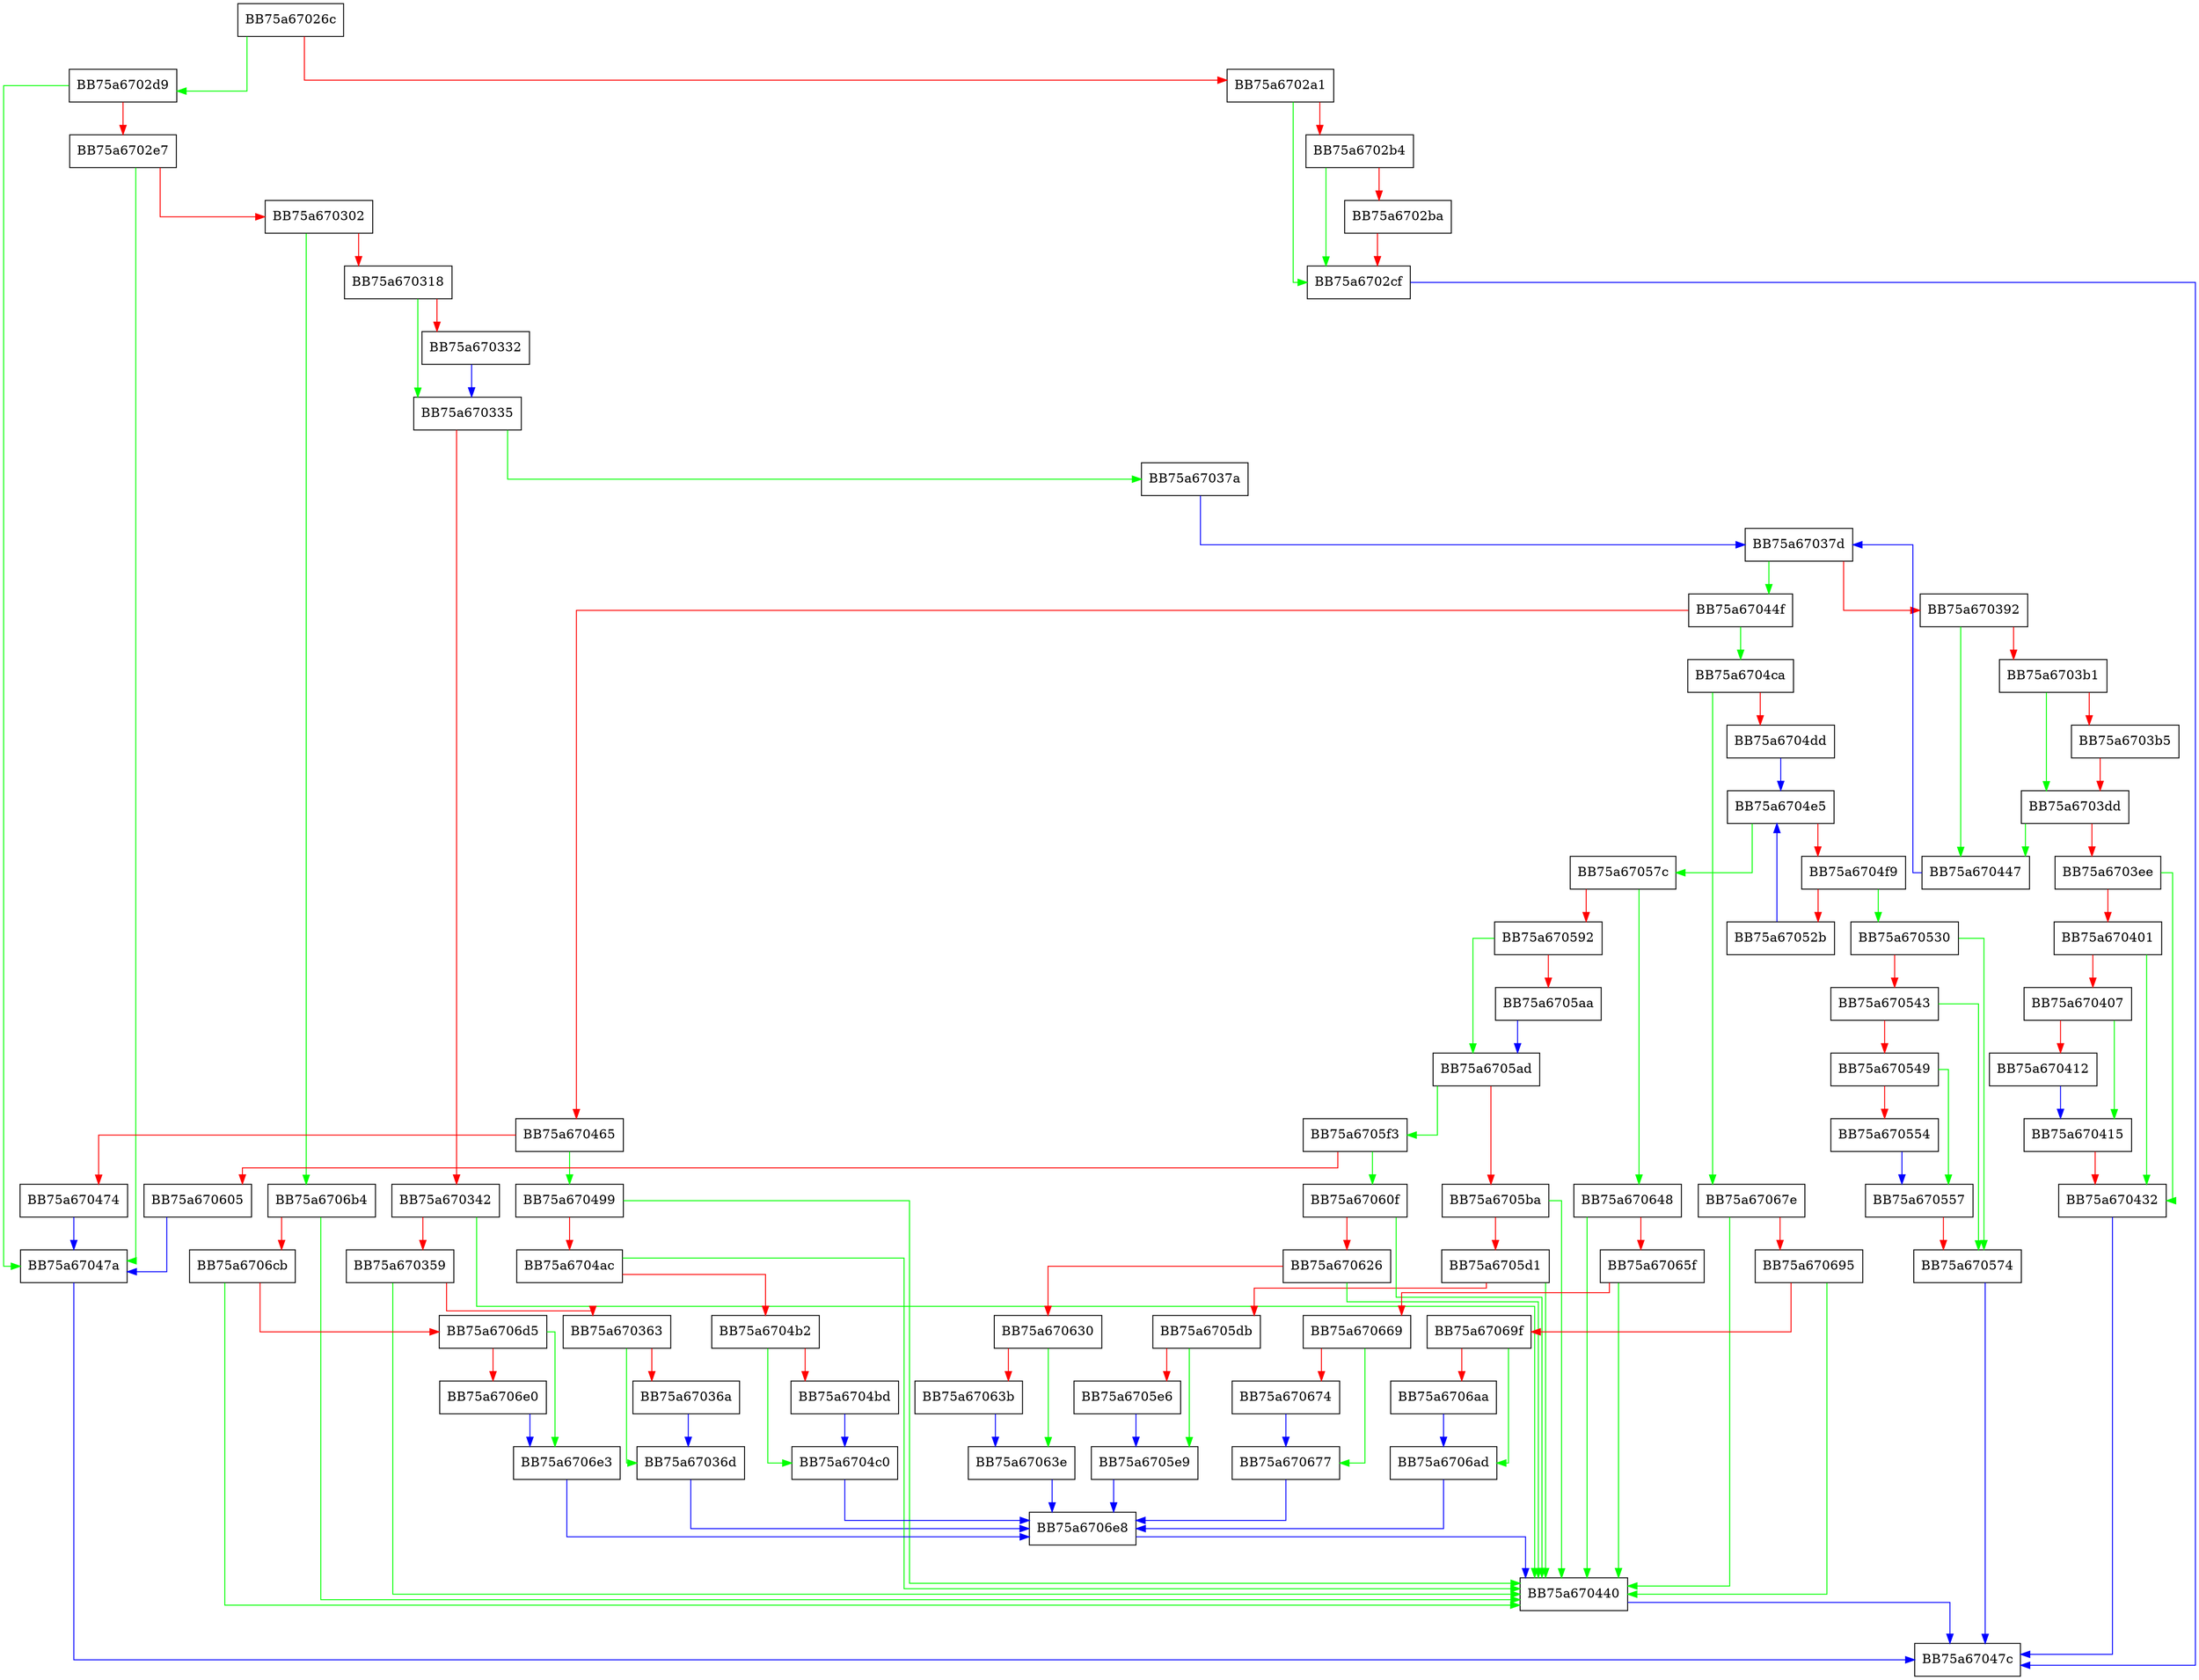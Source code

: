 digraph RecurseAndCreateXml {
  node [shape="box"];
  graph [splines=ortho];
  BB75a67026c -> BB75a6702d9 [color="green"];
  BB75a67026c -> BB75a6702a1 [color="red"];
  BB75a6702a1 -> BB75a6702cf [color="green"];
  BB75a6702a1 -> BB75a6702b4 [color="red"];
  BB75a6702b4 -> BB75a6702cf [color="green"];
  BB75a6702b4 -> BB75a6702ba [color="red"];
  BB75a6702ba -> BB75a6702cf [color="red"];
  BB75a6702cf -> BB75a67047c [color="blue"];
  BB75a6702d9 -> BB75a67047a [color="green"];
  BB75a6702d9 -> BB75a6702e7 [color="red"];
  BB75a6702e7 -> BB75a67047a [color="green"];
  BB75a6702e7 -> BB75a670302 [color="red"];
  BB75a670302 -> BB75a6706b4 [color="green"];
  BB75a670302 -> BB75a670318 [color="red"];
  BB75a670318 -> BB75a670335 [color="green"];
  BB75a670318 -> BB75a670332 [color="red"];
  BB75a670332 -> BB75a670335 [color="blue"];
  BB75a670335 -> BB75a67037a [color="green"];
  BB75a670335 -> BB75a670342 [color="red"];
  BB75a670342 -> BB75a670440 [color="green"];
  BB75a670342 -> BB75a670359 [color="red"];
  BB75a670359 -> BB75a670440 [color="green"];
  BB75a670359 -> BB75a670363 [color="red"];
  BB75a670363 -> BB75a67036d [color="green"];
  BB75a670363 -> BB75a67036a [color="red"];
  BB75a67036a -> BB75a67036d [color="blue"];
  BB75a67036d -> BB75a6706e8 [color="blue"];
  BB75a67037a -> BB75a67037d [color="blue"];
  BB75a67037d -> BB75a67044f [color="green"];
  BB75a67037d -> BB75a670392 [color="red"];
  BB75a670392 -> BB75a670447 [color="green"];
  BB75a670392 -> BB75a6703b1 [color="red"];
  BB75a6703b1 -> BB75a6703dd [color="green"];
  BB75a6703b1 -> BB75a6703b5 [color="red"];
  BB75a6703b5 -> BB75a6703dd [color="red"];
  BB75a6703dd -> BB75a670447 [color="green"];
  BB75a6703dd -> BB75a6703ee [color="red"];
  BB75a6703ee -> BB75a670432 [color="green"];
  BB75a6703ee -> BB75a670401 [color="red"];
  BB75a670401 -> BB75a670432 [color="green"];
  BB75a670401 -> BB75a670407 [color="red"];
  BB75a670407 -> BB75a670415 [color="green"];
  BB75a670407 -> BB75a670412 [color="red"];
  BB75a670412 -> BB75a670415 [color="blue"];
  BB75a670415 -> BB75a670432 [color="red"];
  BB75a670432 -> BB75a67047c [color="blue"];
  BB75a670440 -> BB75a67047c [color="blue"];
  BB75a670447 -> BB75a67037d [color="blue"];
  BB75a67044f -> BB75a6704ca [color="green"];
  BB75a67044f -> BB75a670465 [color="red"];
  BB75a670465 -> BB75a670499 [color="green"];
  BB75a670465 -> BB75a670474 [color="red"];
  BB75a670474 -> BB75a67047a [color="blue"];
  BB75a67047a -> BB75a67047c [color="blue"];
  BB75a670499 -> BB75a670440 [color="green"];
  BB75a670499 -> BB75a6704ac [color="red"];
  BB75a6704ac -> BB75a670440 [color="green"];
  BB75a6704ac -> BB75a6704b2 [color="red"];
  BB75a6704b2 -> BB75a6704c0 [color="green"];
  BB75a6704b2 -> BB75a6704bd [color="red"];
  BB75a6704bd -> BB75a6704c0 [color="blue"];
  BB75a6704c0 -> BB75a6706e8 [color="blue"];
  BB75a6704ca -> BB75a67067e [color="green"];
  BB75a6704ca -> BB75a6704dd [color="red"];
  BB75a6704dd -> BB75a6704e5 [color="blue"];
  BB75a6704e5 -> BB75a67057c [color="green"];
  BB75a6704e5 -> BB75a6704f9 [color="red"];
  BB75a6704f9 -> BB75a670530 [color="green"];
  BB75a6704f9 -> BB75a67052b [color="red"];
  BB75a67052b -> BB75a6704e5 [color="blue"];
  BB75a670530 -> BB75a670574 [color="green"];
  BB75a670530 -> BB75a670543 [color="red"];
  BB75a670543 -> BB75a670574 [color="green"];
  BB75a670543 -> BB75a670549 [color="red"];
  BB75a670549 -> BB75a670557 [color="green"];
  BB75a670549 -> BB75a670554 [color="red"];
  BB75a670554 -> BB75a670557 [color="blue"];
  BB75a670557 -> BB75a670574 [color="red"];
  BB75a670574 -> BB75a67047c [color="blue"];
  BB75a67057c -> BB75a670648 [color="green"];
  BB75a67057c -> BB75a670592 [color="red"];
  BB75a670592 -> BB75a6705ad [color="green"];
  BB75a670592 -> BB75a6705aa [color="red"];
  BB75a6705aa -> BB75a6705ad [color="blue"];
  BB75a6705ad -> BB75a6705f3 [color="green"];
  BB75a6705ad -> BB75a6705ba [color="red"];
  BB75a6705ba -> BB75a670440 [color="green"];
  BB75a6705ba -> BB75a6705d1 [color="red"];
  BB75a6705d1 -> BB75a670440 [color="green"];
  BB75a6705d1 -> BB75a6705db [color="red"];
  BB75a6705db -> BB75a6705e9 [color="green"];
  BB75a6705db -> BB75a6705e6 [color="red"];
  BB75a6705e6 -> BB75a6705e9 [color="blue"];
  BB75a6705e9 -> BB75a6706e8 [color="blue"];
  BB75a6705f3 -> BB75a67060f [color="green"];
  BB75a6705f3 -> BB75a670605 [color="red"];
  BB75a670605 -> BB75a67047a [color="blue"];
  BB75a67060f -> BB75a670440 [color="green"];
  BB75a67060f -> BB75a670626 [color="red"];
  BB75a670626 -> BB75a670440 [color="green"];
  BB75a670626 -> BB75a670630 [color="red"];
  BB75a670630 -> BB75a67063e [color="green"];
  BB75a670630 -> BB75a67063b [color="red"];
  BB75a67063b -> BB75a67063e [color="blue"];
  BB75a67063e -> BB75a6706e8 [color="blue"];
  BB75a670648 -> BB75a670440 [color="green"];
  BB75a670648 -> BB75a67065f [color="red"];
  BB75a67065f -> BB75a670440 [color="green"];
  BB75a67065f -> BB75a670669 [color="red"];
  BB75a670669 -> BB75a670677 [color="green"];
  BB75a670669 -> BB75a670674 [color="red"];
  BB75a670674 -> BB75a670677 [color="blue"];
  BB75a670677 -> BB75a6706e8 [color="blue"];
  BB75a67067e -> BB75a670440 [color="green"];
  BB75a67067e -> BB75a670695 [color="red"];
  BB75a670695 -> BB75a670440 [color="green"];
  BB75a670695 -> BB75a67069f [color="red"];
  BB75a67069f -> BB75a6706ad [color="green"];
  BB75a67069f -> BB75a6706aa [color="red"];
  BB75a6706aa -> BB75a6706ad [color="blue"];
  BB75a6706ad -> BB75a6706e8 [color="blue"];
  BB75a6706b4 -> BB75a670440 [color="green"];
  BB75a6706b4 -> BB75a6706cb [color="red"];
  BB75a6706cb -> BB75a670440 [color="green"];
  BB75a6706cb -> BB75a6706d5 [color="red"];
  BB75a6706d5 -> BB75a6706e3 [color="green"];
  BB75a6706d5 -> BB75a6706e0 [color="red"];
  BB75a6706e0 -> BB75a6706e3 [color="blue"];
  BB75a6706e3 -> BB75a6706e8 [color="blue"];
  BB75a6706e8 -> BB75a670440 [color="blue"];
}